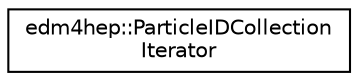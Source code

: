 digraph "Graphical Class Hierarchy"
{
 // LATEX_PDF_SIZE
  edge [fontname="Helvetica",fontsize="10",labelfontname="Helvetica",labelfontsize="10"];
  node [fontname="Helvetica",fontsize="10",shape=record];
  rankdir="LR";
  Node0 [label="edm4hep::ParticleIDCollection\lIterator",height=0.2,width=0.4,color="black", fillcolor="white", style="filled",URL="$classedm4hep_1_1_particle_i_d_collection_iterator.html",tooltip=" "];
}
